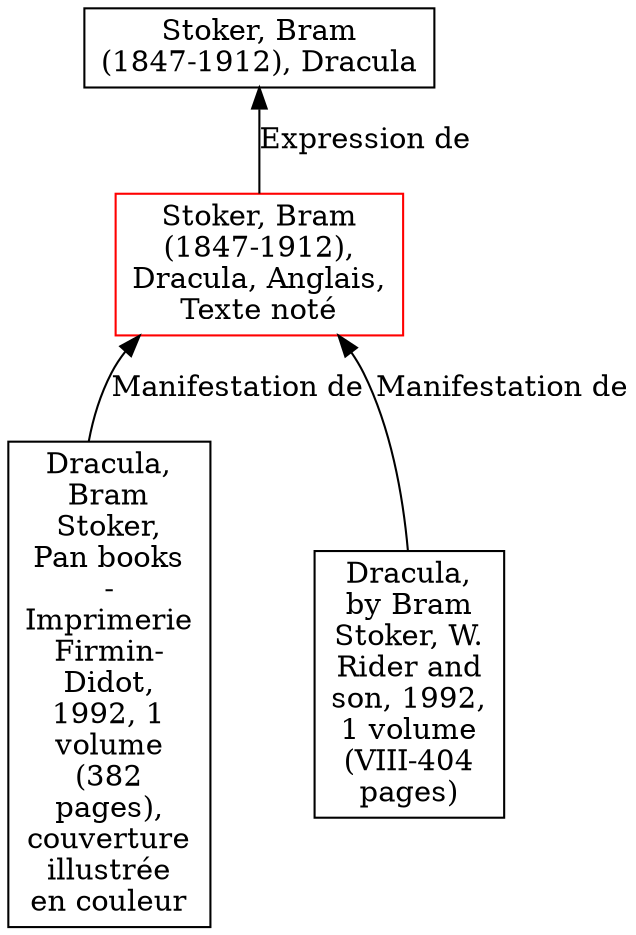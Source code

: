 // Notice UMLRM0005
digraph UMLRM0005 {
	node [align=left shape=rect]
	size="20,20"
	rankdir=BT
	UMLRM0005 [label="Stoker, Bram
(1847-1912),
Dracula, Anglais,
Texte noté" color=red]
	UMLRM0004 [label="Stoker, Bram
(1847-1912), Dracula"]
	UMLRM0005 -> UMLRM0004 [label="Expression de"]
	UMLRM0006 [label="Dracula,
Bram
Stoker,
Pan books
-
Imprimerie
Firmin-
Didot,
1992, 1
volume
(382
pages),
couverture
illustrée
en couleur"]
	UMLRM0006 -> UMLRM0005 [label="Manifestation de"]
	UMLRM0018 [label="Dracula,
by Bram
Stoker, W.
Rider and
son, 1992,
1 volume
(VIII-404
pages)"]
	UMLRM0018 -> UMLRM0005 [label="Manifestation de"]
}

